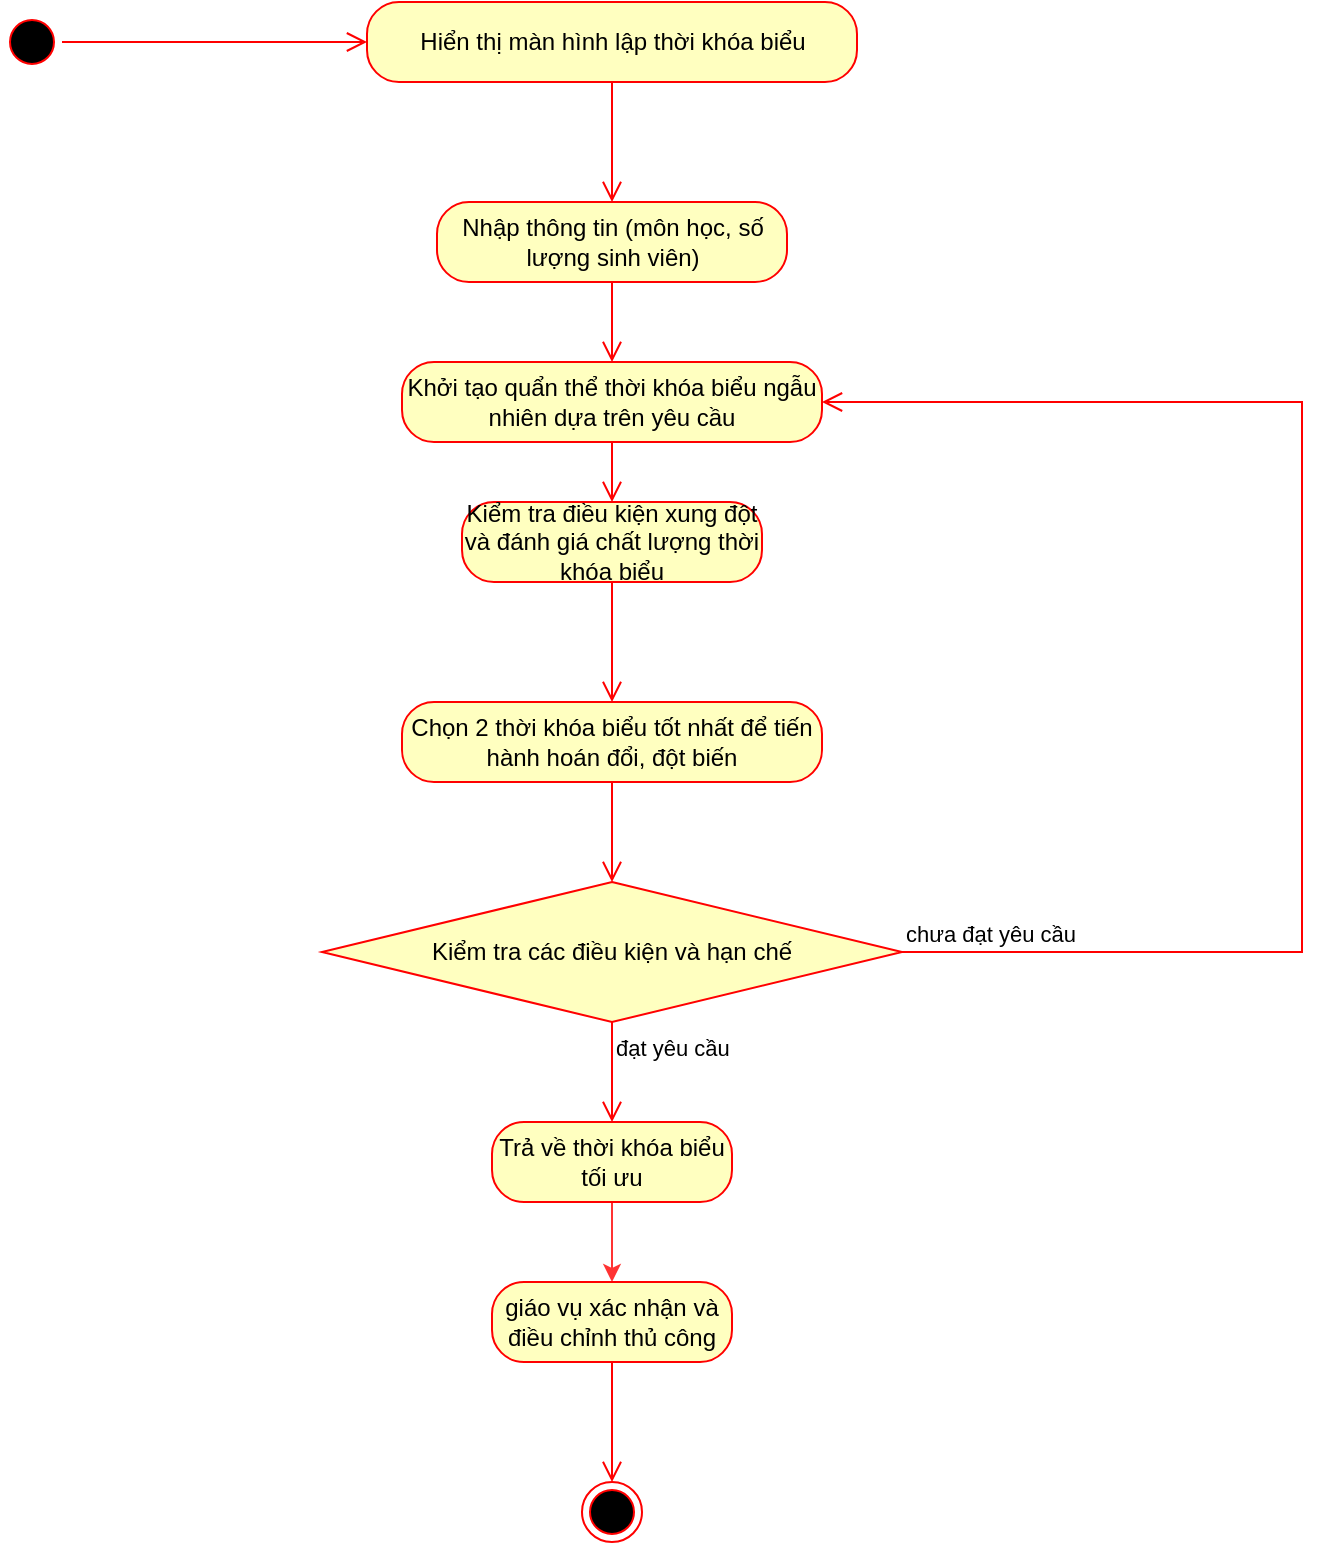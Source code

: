 <mxfile version="26.0.16">
  <diagram name="Page-1" id="_LlCNrH6KjazchjHKoFE">
    <mxGraphModel dx="1042" dy="613" grid="1" gridSize="10" guides="1" tooltips="1" connect="1" arrows="1" fold="1" page="1" pageScale="1" pageWidth="1169" pageHeight="1654" math="0" shadow="0">
      <root>
        <mxCell id="0" />
        <mxCell id="1" parent="0" />
        <mxCell id="qYKDbDnNrvzntGf6wQPT-1" value="" style="ellipse;html=1;shape=startState;fillColor=#000000;strokeColor=#ff0000;" vertex="1" parent="1">
          <mxGeometry x="130" y="175" width="30" height="30" as="geometry" />
        </mxCell>
        <mxCell id="qYKDbDnNrvzntGf6wQPT-2" value="" style="edgeStyle=orthogonalEdgeStyle;html=1;verticalAlign=bottom;endArrow=open;endSize=8;strokeColor=#ff0000;rounded=0;entryX=0;entryY=0.5;entryDx=0;entryDy=0;exitX=1;exitY=0.5;exitDx=0;exitDy=0;" edge="1" source="qYKDbDnNrvzntGf6wQPT-1" parent="1" target="qYKDbDnNrvzntGf6wQPT-4">
          <mxGeometry relative="1" as="geometry">
            <mxPoint x="230" y="110" as="targetPoint" />
            <mxPoint x="70" y="175" as="sourcePoint" />
            <Array as="points">
              <mxPoint x="160" y="190" />
            </Array>
          </mxGeometry>
        </mxCell>
        <mxCell id="qYKDbDnNrvzntGf6wQPT-4" value="Hiển thị màn hình lập thời khóa biểu" style="rounded=1;whiteSpace=wrap;html=1;arcSize=40;fontColor=#000000;fillColor=#ffffc0;strokeColor=#ff0000;" vertex="1" parent="1">
          <mxGeometry x="312.5" y="170" width="245" height="40" as="geometry" />
        </mxCell>
        <mxCell id="qYKDbDnNrvzntGf6wQPT-5" value="" style="edgeStyle=orthogonalEdgeStyle;html=1;verticalAlign=bottom;endArrow=open;endSize=8;strokeColor=#ff0000;rounded=0;" edge="1" source="qYKDbDnNrvzntGf6wQPT-4" parent="1">
          <mxGeometry relative="1" as="geometry">
            <mxPoint x="435" y="270" as="targetPoint" />
          </mxGeometry>
        </mxCell>
        <mxCell id="qYKDbDnNrvzntGf6wQPT-6" value="Nhập thông tin (môn học, số lượng sinh viên)" style="rounded=1;whiteSpace=wrap;html=1;arcSize=40;fontColor=#000000;fillColor=#ffffc0;strokeColor=#ff0000;" vertex="1" parent="1">
          <mxGeometry x="347.5" y="270" width="175" height="40" as="geometry" />
        </mxCell>
        <mxCell id="qYKDbDnNrvzntGf6wQPT-7" value="" style="edgeStyle=orthogonalEdgeStyle;html=1;verticalAlign=bottom;endArrow=open;endSize=8;strokeColor=#ff0000;rounded=0;entryX=0.5;entryY=0;entryDx=0;entryDy=0;" edge="1" source="qYKDbDnNrvzntGf6wQPT-6" parent="1" target="qYKDbDnNrvzntGf6wQPT-9">
          <mxGeometry relative="1" as="geometry">
            <mxPoint x="435" y="370" as="targetPoint" />
          </mxGeometry>
        </mxCell>
        <mxCell id="qYKDbDnNrvzntGf6wQPT-9" value="Khởi tạo quẩn thể thời khóa biểu&amp;nbsp;ngẫu nhiên dựa trên yêu cầu" style="rounded=1;whiteSpace=wrap;html=1;arcSize=40;fontColor=#000000;fillColor=#ffffc0;strokeColor=#ff0000;" vertex="1" parent="1">
          <mxGeometry x="330" y="350" width="210" height="40" as="geometry" />
        </mxCell>
        <mxCell id="qYKDbDnNrvzntGf6wQPT-10" value="" style="edgeStyle=orthogonalEdgeStyle;html=1;verticalAlign=bottom;endArrow=open;endSize=8;strokeColor=#ff0000;rounded=0;entryX=0.5;entryY=0;entryDx=0;entryDy=0;" edge="1" source="qYKDbDnNrvzntGf6wQPT-9" parent="1" target="qYKDbDnNrvzntGf6wQPT-24">
          <mxGeometry relative="1" as="geometry">
            <mxPoint x="435" y="490" as="targetPoint" />
            <Array as="points" />
          </mxGeometry>
        </mxCell>
        <mxCell id="qYKDbDnNrvzntGf6wQPT-24" value="Kiểm tra điều kiện xung đột và đánh giá chất lượng thời khóa biểu" style="rounded=1;whiteSpace=wrap;html=1;arcSize=40;fontColor=#000000;fillColor=#ffffc0;strokeColor=#ff0000;" vertex="1" parent="1">
          <mxGeometry x="360" y="420" width="150" height="40" as="geometry" />
        </mxCell>
        <mxCell id="qYKDbDnNrvzntGf6wQPT-25" value="" style="edgeStyle=orthogonalEdgeStyle;html=1;verticalAlign=bottom;endArrow=open;endSize=8;strokeColor=#ff0000;rounded=0;" edge="1" source="qYKDbDnNrvzntGf6wQPT-24" parent="1">
          <mxGeometry relative="1" as="geometry">
            <mxPoint x="435" y="520" as="targetPoint" />
          </mxGeometry>
        </mxCell>
        <mxCell id="qYKDbDnNrvzntGf6wQPT-28" value="Chọn 2 thời khóa biểu tốt nhất để tiến hành hoán đổi, đột biến" style="rounded=1;whiteSpace=wrap;html=1;arcSize=40;fontColor=#000000;fillColor=#ffffc0;strokeColor=#ff0000;" vertex="1" parent="1">
          <mxGeometry x="330" y="520" width="210" height="40" as="geometry" />
        </mxCell>
        <mxCell id="qYKDbDnNrvzntGf6wQPT-29" value="" style="edgeStyle=orthogonalEdgeStyle;html=1;verticalAlign=bottom;endArrow=open;endSize=8;strokeColor=#ff0000;rounded=0;entryX=0.5;entryY=0;entryDx=0;entryDy=0;" edge="1" source="qYKDbDnNrvzntGf6wQPT-28" parent="1" target="qYKDbDnNrvzntGf6wQPT-30">
          <mxGeometry relative="1" as="geometry">
            <mxPoint x="435" y="620" as="targetPoint" />
          </mxGeometry>
        </mxCell>
        <mxCell id="qYKDbDnNrvzntGf6wQPT-30" value="Kiểm tra các điều kiện và hạn chế" style="rhombus;whiteSpace=wrap;html=1;fontColor=#000000;fillColor=#ffffc0;strokeColor=#ff0000;" vertex="1" parent="1">
          <mxGeometry x="290" y="610" width="290" height="70" as="geometry" />
        </mxCell>
        <mxCell id="qYKDbDnNrvzntGf6wQPT-31" value="chưa đạt yêu cầu" style="edgeStyle=orthogonalEdgeStyle;html=1;align=left;verticalAlign=bottom;endArrow=open;endSize=8;strokeColor=#ff0000;rounded=0;entryX=1;entryY=0.5;entryDx=0;entryDy=0;exitX=1;exitY=0.5;exitDx=0;exitDy=0;" edge="1" source="qYKDbDnNrvzntGf6wQPT-30" parent="1" target="qYKDbDnNrvzntGf6wQPT-9">
          <mxGeometry x="-1" relative="1" as="geometry">
            <mxPoint x="720" y="370" as="targetPoint" />
            <Array as="points">
              <mxPoint x="780" y="645" />
              <mxPoint x="780" y="370" />
            </Array>
          </mxGeometry>
        </mxCell>
        <mxCell id="qYKDbDnNrvzntGf6wQPT-32" value="đạt yêu cầu" style="edgeStyle=orthogonalEdgeStyle;html=1;align=left;verticalAlign=top;endArrow=open;endSize=8;strokeColor=#ff0000;rounded=0;" edge="1" source="qYKDbDnNrvzntGf6wQPT-30" parent="1" target="qYKDbDnNrvzntGf6wQPT-36">
          <mxGeometry x="-1" relative="1" as="geometry">
            <mxPoint x="470" y="790" as="targetPoint" />
            <Array as="points">
              <mxPoint x="435" y="760" />
              <mxPoint x="471" y="760" />
            </Array>
          </mxGeometry>
        </mxCell>
        <mxCell id="qYKDbDnNrvzntGf6wQPT-40" value="" style="edgeStyle=orthogonalEdgeStyle;rounded=0;orthogonalLoop=1;jettySize=auto;html=1;strokeColor=#FF3333;" edge="1" parent="1" source="qYKDbDnNrvzntGf6wQPT-36" target="qYKDbDnNrvzntGf6wQPT-37">
          <mxGeometry relative="1" as="geometry" />
        </mxCell>
        <mxCell id="qYKDbDnNrvzntGf6wQPT-36" value="Trả về thời khóa biểu tối ưu" style="rounded=1;whiteSpace=wrap;html=1;arcSize=40;fontColor=#000000;fillColor=#ffffc0;strokeColor=#ff0000;" vertex="1" parent="1">
          <mxGeometry x="375" y="730" width="120" height="40" as="geometry" />
        </mxCell>
        <mxCell id="qYKDbDnNrvzntGf6wQPT-37" value="giáo vụ xác nhận và điều chỉnh thủ công" style="rounded=1;whiteSpace=wrap;html=1;arcSize=40;fontColor=#000000;fillColor=#ffffc0;strokeColor=#FF0000;" vertex="1" parent="1">
          <mxGeometry x="375" y="810" width="120" height="40" as="geometry" />
        </mxCell>
        <mxCell id="qYKDbDnNrvzntGf6wQPT-38" value="" style="edgeStyle=orthogonalEdgeStyle;html=1;verticalAlign=bottom;endArrow=open;endSize=8;strokeColor=#ff0000;rounded=0;" edge="1" source="qYKDbDnNrvzntGf6wQPT-37" parent="1">
          <mxGeometry relative="1" as="geometry">
            <mxPoint x="435" y="910" as="targetPoint" />
          </mxGeometry>
        </mxCell>
        <mxCell id="qYKDbDnNrvzntGf6wQPT-41" value="" style="ellipse;html=1;shape=endState;fillColor=#000000;strokeColor=#ff0000;" vertex="1" parent="1">
          <mxGeometry x="420" y="910" width="30" height="30" as="geometry" />
        </mxCell>
      </root>
    </mxGraphModel>
  </diagram>
</mxfile>
